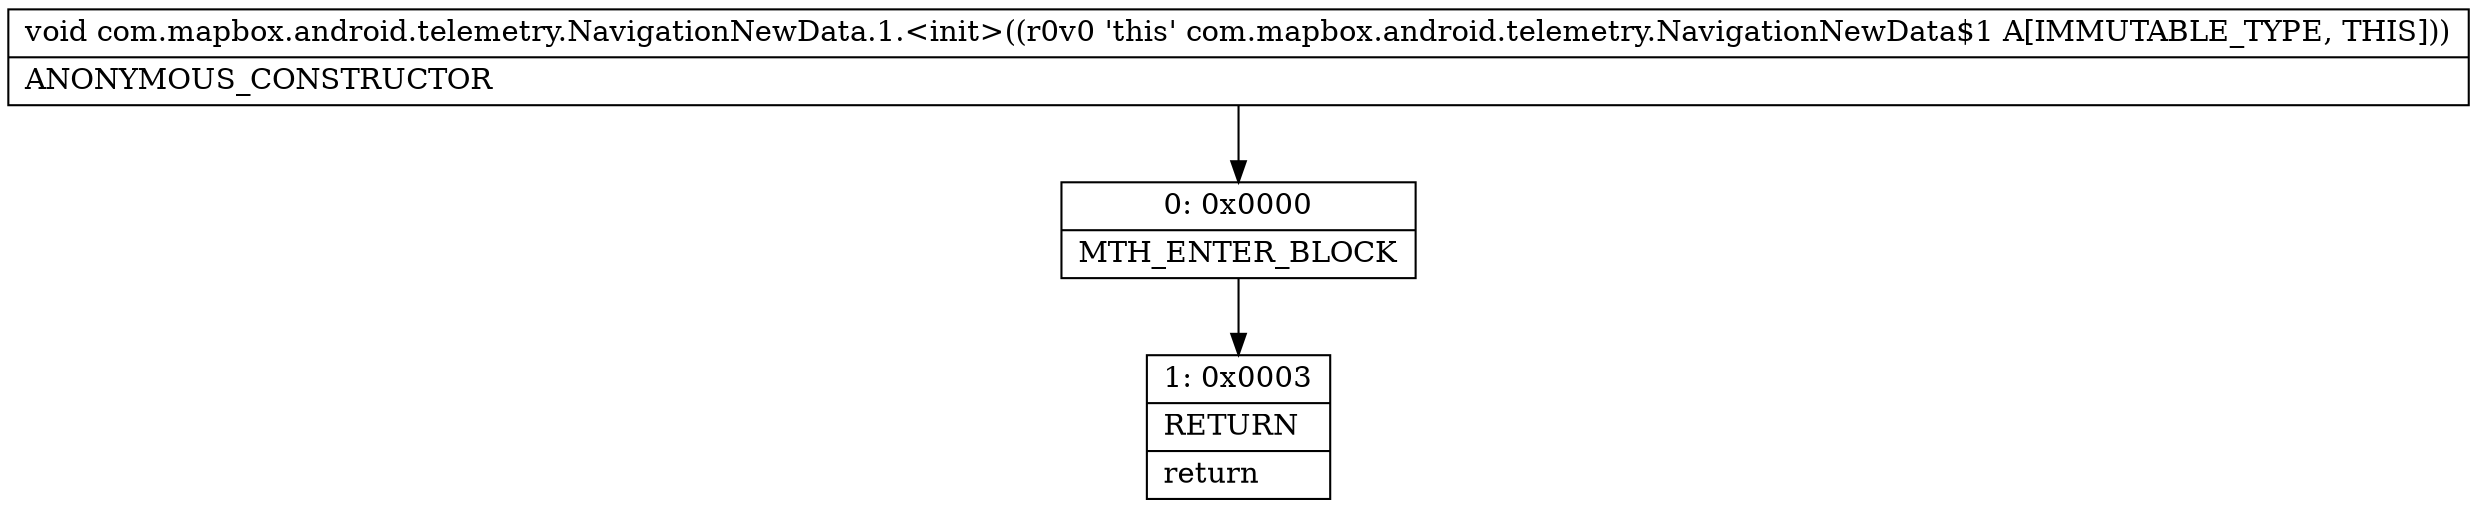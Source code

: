 digraph "CFG forcom.mapbox.android.telemetry.NavigationNewData.1.\<init\>()V" {
Node_0 [shape=record,label="{0\:\ 0x0000|MTH_ENTER_BLOCK\l}"];
Node_1 [shape=record,label="{1\:\ 0x0003|RETURN\l|return\l}"];
MethodNode[shape=record,label="{void com.mapbox.android.telemetry.NavigationNewData.1.\<init\>((r0v0 'this' com.mapbox.android.telemetry.NavigationNewData$1 A[IMMUTABLE_TYPE, THIS]))  | ANONYMOUS_CONSTRUCTOR\l}"];
MethodNode -> Node_0;
Node_0 -> Node_1;
}


